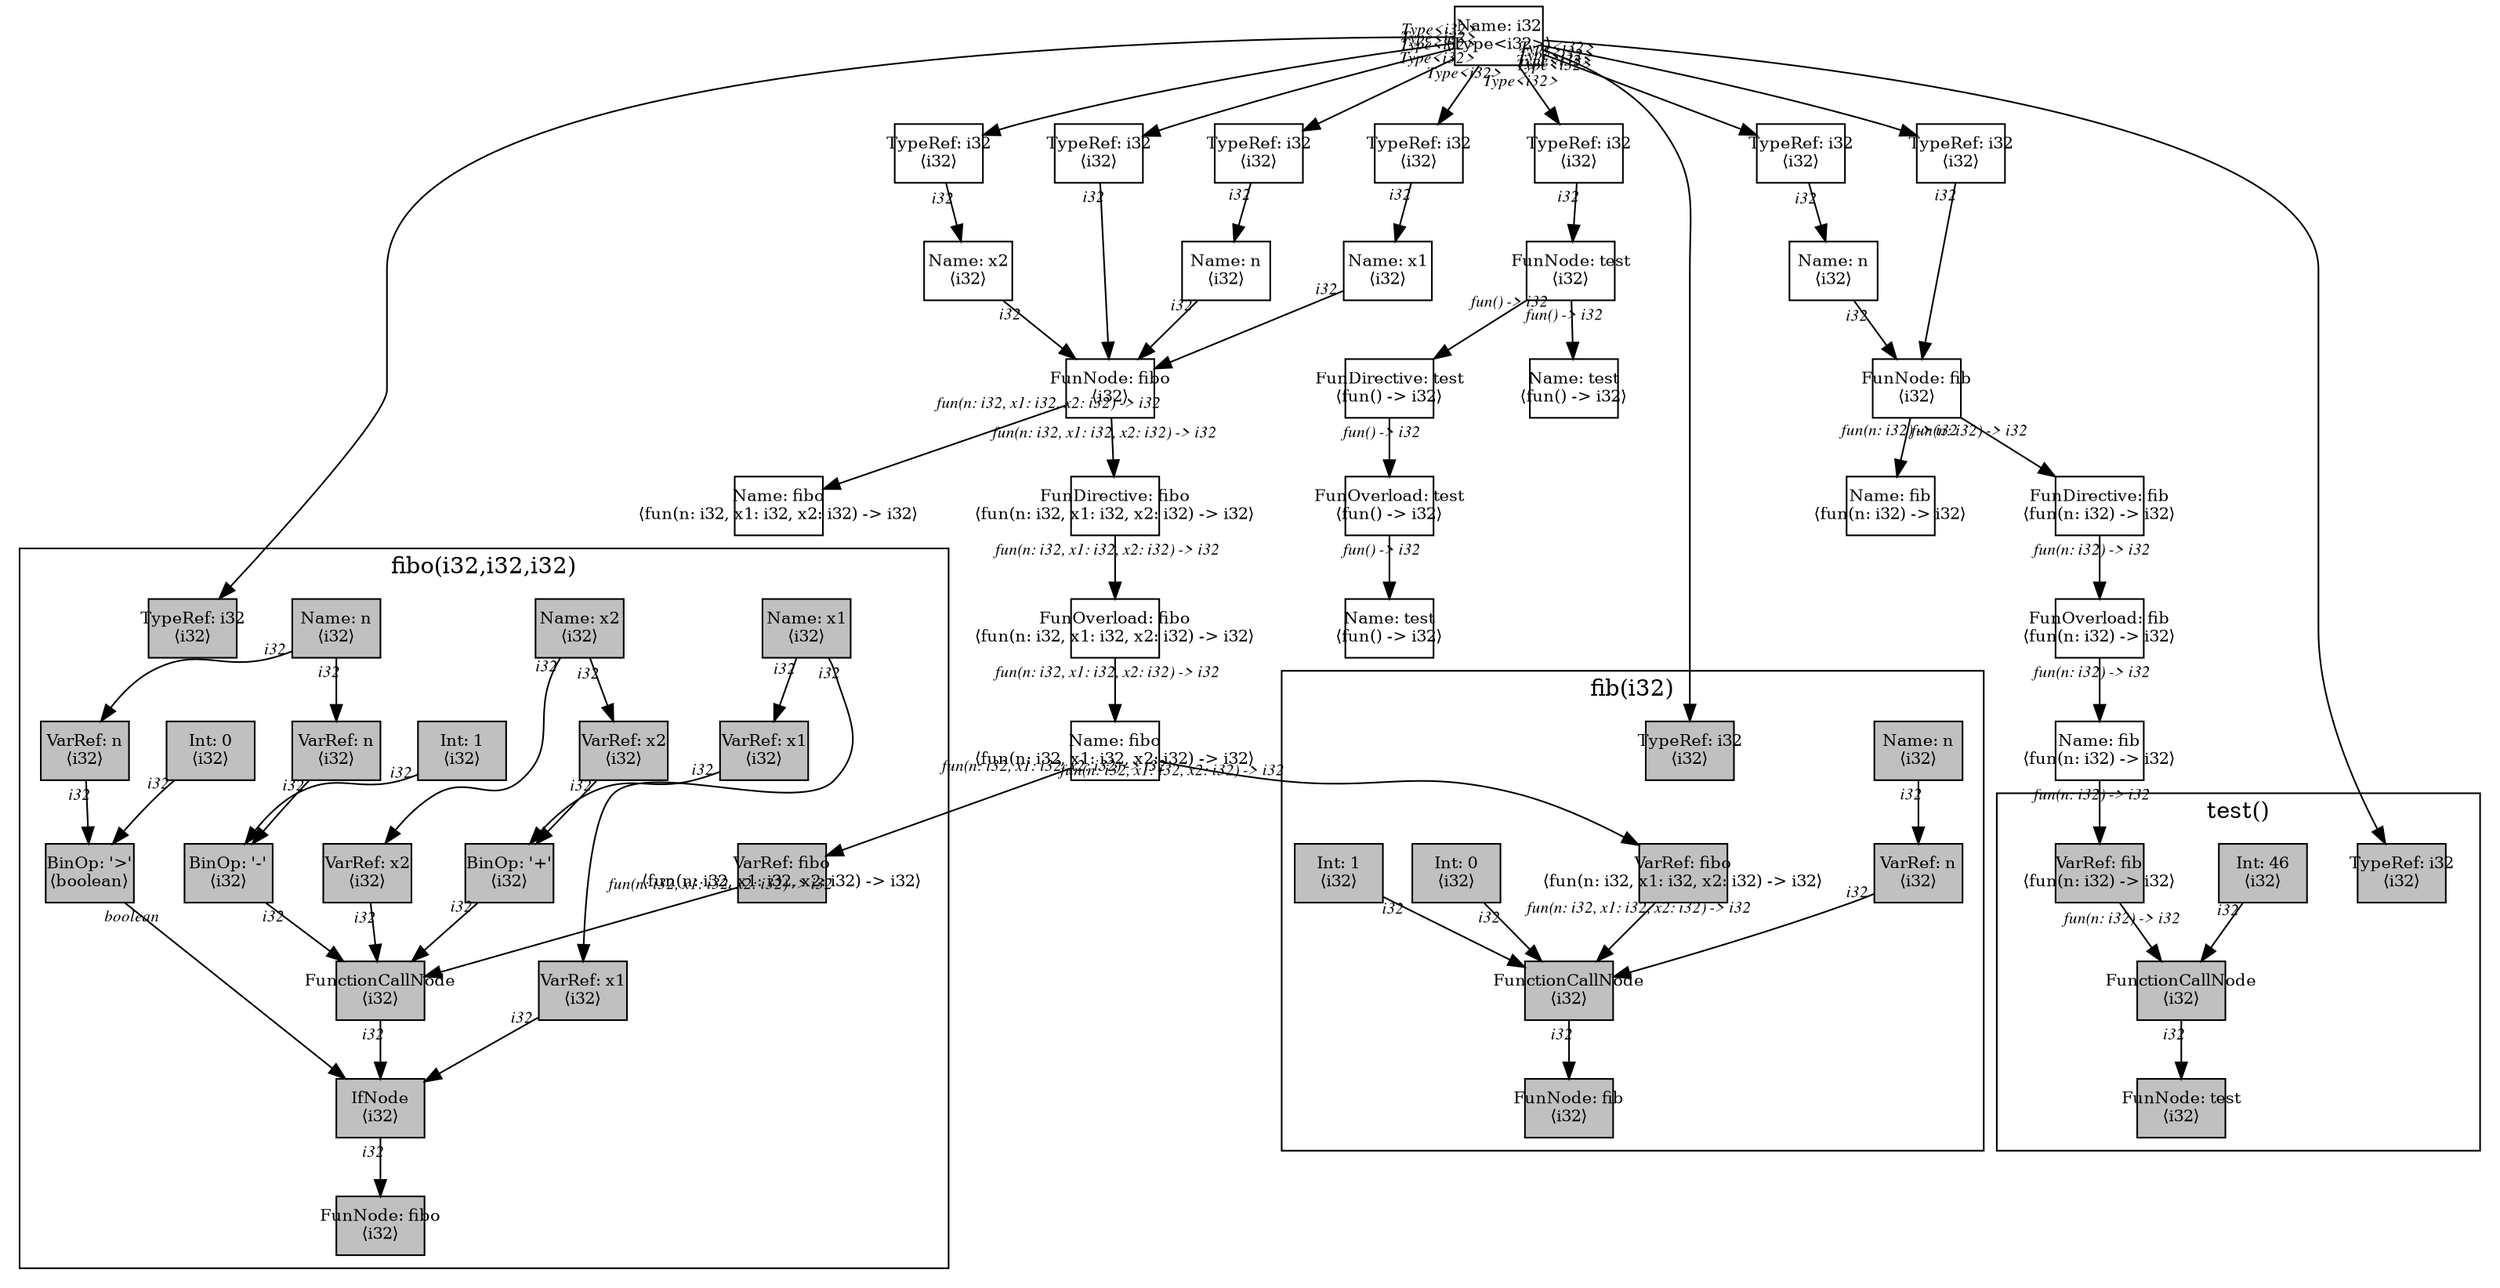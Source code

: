 digraph Document {
  node [shape=box,fixedsize=shape fontsize=10]
  1 [label="Name: i32\n⟨Type<i32>⟩", fillcolor=grey];
  2 [label="FunOverload: fibo\n⟨fun(n: i32, x1: i32, x2: i32) -> i32⟩", fillcolor=grey];
  3 [label="FunDirective: fibo\n⟨fun(n: i32, x1: i32, x2: i32) -> i32⟩", fillcolor=grey];
  4 [label="FunNode: fibo\n⟨i32⟩", fillcolor=grey];
  5 [label="TypeRef: i32\n⟨i32⟩", fillcolor=grey];
  6 [label="Name: n\n⟨i32⟩", fillcolor=grey];
  7 [label="TypeRef: i32\n⟨i32⟩", fillcolor=grey];
  8 [label="Name: x1\n⟨i32⟩", fillcolor=grey];
  9 [label="TypeRef: i32\n⟨i32⟩", fillcolor=grey];
  10 [label="Name: x2\n⟨i32⟩", fillcolor=grey];
  11 [label="TypeRef: i32\n⟨i32⟩", fillcolor=grey];
  12 [label="Name: fibo\n⟨fun(n: i32, x1: i32, x2: i32) -> i32⟩", fillcolor=grey];
  13 [label="Name: fibo\n⟨fun(n: i32, x1: i32, x2: i32) -> i32⟩", fillcolor=grey];
  14 [label="FunOverload: fib\n⟨fun(n: i32) -> i32⟩", fillcolor=grey];
  15 [label="FunDirective: fib\n⟨fun(n: i32) -> i32⟩", fillcolor=grey];
  16 [label="FunNode: fib\n⟨i32⟩", fillcolor=grey];
  17 [label="TypeRef: i32\n⟨i32⟩", fillcolor=grey];
  18 [label="Name: n\n⟨i32⟩", fillcolor=grey];
  19 [label="TypeRef: i32\n⟨i32⟩", fillcolor=grey];
  20 [label="Name: fib\n⟨fun(n: i32) -> i32⟩", fillcolor=grey];
  21 [label="Name: fib\n⟨fun(n: i32) -> i32⟩", fillcolor=grey];
  22 [label="FunOverload: test\n⟨fun() -> i32⟩", fillcolor=grey];
  23 [label="FunDirective: test\n⟨fun() -> i32⟩", fillcolor=grey];
  24 [label="FunNode: test\n⟨i32⟩", fillcolor=grey];
  25 [label="TypeRef: i32\n⟨i32⟩", fillcolor=grey];
  26 [label="Name: test\n⟨fun() -> i32⟩", fillcolor=grey];
  27 [label="Name: test\n⟨fun() -> i32⟩", fillcolor=grey];
  subgraph cluster0 {
    node [style=filled, fillcolor=grey];
    28 [label="Name: n\n⟨i32⟩", fillcolor=grey];
    29 [label="Name: x1\n⟨i32⟩", fillcolor=grey];
    30 [label="Name: x2\n⟨i32⟩", fillcolor=grey];
    31 [label="IfNode\n⟨i32⟩", fillcolor=grey];
    32 [label="FunctionCallNode\n⟨i32⟩", fillcolor=grey];
    33 [label="VarRef: fibo\n⟨fun(n: i32, x1: i32, x2: i32) -> i32⟩", fillcolor=grey];
    34 [label="BinOp: '-'\n⟨i32⟩", fillcolor=grey];
    35 [label="VarRef: n\n⟨i32⟩", fillcolor=grey];
    36 [label="Int: 1\n⟨i32⟩", fillcolor=grey];
    37 [label="VarRef: x2\n⟨i32⟩", fillcolor=grey];
    38 [label="BinOp: '+'\n⟨i32⟩", fillcolor=grey];
    39 [label="VarRef: x1\n⟨i32⟩", fillcolor=grey];
    40 [label="VarRef: x2\n⟨i32⟩", fillcolor=grey];
    41 [label="BinOp: '>'\n⟨boolean⟩", fillcolor=grey];
    42 [label="VarRef: n\n⟨i32⟩", fillcolor=grey];
    43 [label="Int: 0\n⟨i32⟩", fillcolor=grey];
    44 [label="VarRef: x1\n⟨i32⟩", fillcolor=grey];
    45 [label="FunNode: fibo\n⟨i32⟩", fillcolor=grey];
    46 [label="TypeRef: i32\n⟨i32⟩", fillcolor=grey];
    28 -> 35[taillabel="i32" labeldistance="1" fontname="times  italic" fontsize = 10 color="black" ];
    28 -> 42[taillabel="i32" labeldistance="1" fontname="times  italic" fontsize = 10 color="black" ];
    29 -> 39[taillabel="i32" labeldistance="1" fontname="times  italic" fontsize = 10 color="black" ];
    29 -> 44[taillabel="i32" labeldistance="1" fontname="times  italic" fontsize = 10 color="black" ];
    30 -> 37[taillabel="i32" labeldistance="1" fontname="times  italic" fontsize = 10 color="black" ];
    30 -> 40[taillabel="i32" labeldistance="1" fontname="times  italic" fontsize = 10 color="black" ];
    31 -> 45[taillabel="i32" labeldistance="1" fontname="times  italic" fontsize = 10 color="black" ];
    32 -> 31[taillabel="i32" labeldistance="1" fontname="times  italic" fontsize = 10 color="black" ];
    33 -> 32[taillabel="fun(n: i32, x1: i32, x2: i32) -> i32" labeldistance="1" fontname="times  italic" fontsize = 10 color="black" ];
    34 -> 32[taillabel="i32" labeldistance="1" fontname="times  italic" fontsize = 10 color="black" ];
    35 -> 34[taillabel="i32" labeldistance="1" fontname="times  italic" fontsize = 10 color="black" ];
    36 -> 34[taillabel="i32" labeldistance="1" fontname="times  italic" fontsize = 10 color="black" ];
    37 -> 32[taillabel="i32" labeldistance="1" fontname="times  italic" fontsize = 10 color="black" ];
    38 -> 32[taillabel="i32" labeldistance="1" fontname="times  italic" fontsize = 10 color="black" ];
    39 -> 38[taillabel="i32" labeldistance="1" fontname="times  italic" fontsize = 10 color="black" ];
    40 -> 38[taillabel="i32" labeldistance="1" fontname="times  italic" fontsize = 10 color="black" ];
    41 -> 31[taillabel="boolean" labeldistance="1" fontname="times  italic" fontsize = 10 color="black" ];
    42 -> 41[taillabel="i32" labeldistance="1" fontname="times  italic" fontsize = 10 color="black" ];
    43 -> 41[taillabel="i32" labeldistance="1" fontname="times  italic" fontsize = 10 color="black" ];
    44 -> 31[taillabel="i32" labeldistance="1" fontname="times  italic" fontsize = 10 color="black" ];
  label = "fibo(i32,i32,i32)";
}
  subgraph cluster1 {
    node [style=filled, fillcolor=grey];
    47 [label="Name: n\n⟨i32⟩", fillcolor=grey];
    48 [label="FunctionCallNode\n⟨i32⟩", fillcolor=grey];
    49 [label="VarRef: fibo\n⟨fun(n: i32, x1: i32, x2: i32) -> i32⟩", fillcolor=grey];
    50 [label="VarRef: n\n⟨i32⟩", fillcolor=grey];
    51 [label="Int: 0\n⟨i32⟩", fillcolor=grey];
    52 [label="Int: 1\n⟨i32⟩", fillcolor=grey];
    53 [label="FunNode: fib\n⟨i32⟩", fillcolor=grey];
    54 [label="TypeRef: i32\n⟨i32⟩", fillcolor=grey];
    47 -> 50[taillabel="i32" labeldistance="1" fontname="times  italic" fontsize = 10 color="black" ];
    48 -> 53[taillabel="i32" labeldistance="1" fontname="times  italic" fontsize = 10 color="black" ];
    49 -> 48[taillabel="fun(n: i32, x1: i32, x2: i32) -> i32" labeldistance="1" fontname="times  italic" fontsize = 10 color="black" ];
    50 -> 48[taillabel="i32" labeldistance="1" fontname="times  italic" fontsize = 10 color="black" ];
    51 -> 48[taillabel="i32" labeldistance="1" fontname="times  italic" fontsize = 10 color="black" ];
    52 -> 48[taillabel="i32" labeldistance="1" fontname="times  italic" fontsize = 10 color="black" ];
  label = "fib(i32)";
}
  subgraph cluster2 {
    node [style=filled, fillcolor=grey];
    55 [label="FunctionCallNode\n⟨i32⟩", fillcolor=grey];
    56 [label="VarRef: fib\n⟨fun(n: i32) -> i32⟩", fillcolor=grey];
    57 [label="Int: 46\n⟨i32⟩", fillcolor=grey];
    58 [label="FunNode: test\n⟨i32⟩", fillcolor=grey];
    59 [label="TypeRef: i32\n⟨i32⟩", fillcolor=grey];
    55 -> 58[taillabel="i32" labeldistance="1" fontname="times  italic" fontsize = 10 color="black" ];
    56 -> 55[taillabel="fun(n: i32) -> i32" labeldistance="1" fontname="times  italic" fontsize = 10 color="black" ];
    57 -> 55[taillabel="i32" labeldistance="1" fontname="times  italic" fontsize = 10 color="black" ];
  label = "test()";
}
  1 -> 5[taillabel="Type<i32>" labeldistance="1" fontname="times  italic" fontsize = 10 color="black" ];
  1 -> 7[taillabel="Type<i32>" labeldistance="1" fontname="times  italic" fontsize = 10 color="black" ];
  1 -> 9[taillabel="Type<i32>" labeldistance="1" fontname="times  italic" fontsize = 10 color="black" ];
  1 -> 11[taillabel="Type<i32>" labeldistance="1" fontname="times  italic" fontsize = 10 color="black" ];
  1 -> 17[taillabel="Type<i32>" labeldistance="1" fontname="times  italic" fontsize = 10 color="black" ];
  1 -> 19[taillabel="Type<i32>" labeldistance="1" fontname="times  italic" fontsize = 10 color="black" ];
  1 -> 25[taillabel="Type<i32>" labeldistance="1" fontname="times  italic" fontsize = 10 color="black" ];
  1 -> 46[taillabel="Type<i32>" labeldistance="1" fontname="times  italic" fontsize = 10 color="black" ];
  1 -> 54[taillabel="Type<i32>" labeldistance="1" fontname="times  italic" fontsize = 10 color="black" ];
  1 -> 59[taillabel="Type<i32>" labeldistance="1" fontname="times  italic" fontsize = 10 color="black" ];
  2 -> 13[taillabel="fun(n: i32, x1: i32, x2: i32) -> i32" labeldistance="1" fontname="times  italic" fontsize = 10 color="black" ];
  3 -> 2[taillabel="fun(n: i32, x1: i32, x2: i32) -> i32" labeldistance="1" fontname="times  italic" fontsize = 10 color="black" ];
  4 -> 12[taillabel="fun(n: i32, x1: i32, x2: i32) -> i32" labeldistance="1" fontname="times  italic" fontsize = 10 color="black" ];
  4 -> 3[taillabel="fun(n: i32, x1: i32, x2: i32) -> i32" labeldistance="1" fontname="times  italic" fontsize = 10 color="black" ];
  5 -> 6[taillabel="i32" labeldistance="1" fontname="times  italic" fontsize = 10 color="black" ];
  6 -> 4[taillabel="i32" labeldistance="1" fontname="times  italic" fontsize = 10 color="black" ];
  7 -> 8[taillabel="i32" labeldistance="1" fontname="times  italic" fontsize = 10 color="black" ];
  8 -> 4[taillabel="i32" labeldistance="1" fontname="times  italic" fontsize = 10 color="black" ];
  9 -> 10[taillabel="i32" labeldistance="1" fontname="times  italic" fontsize = 10 color="black" ];
  10 -> 4[taillabel="i32" labeldistance="1" fontname="times  italic" fontsize = 10 color="black" ];
  11 -> 4[taillabel="i32" labeldistance="1" fontname="times  italic" fontsize = 10 color="black" ];
  13 -> 33[taillabel="fun(n: i32, x1: i32, x2: i32) -> i32" labeldistance="1" fontname="times  italic" fontsize = 10 color="black" ];
  13 -> 49[taillabel="fun(n: i32, x1: i32, x2: i32) -> i32" labeldistance="1" fontname="times  italic" fontsize = 10 color="black" ];
  14 -> 21[taillabel="fun(n: i32) -> i32" labeldistance="1" fontname="times  italic" fontsize = 10 color="black" ];
  15 -> 14[taillabel="fun(n: i32) -> i32" labeldistance="1" fontname="times  italic" fontsize = 10 color="black" ];
  16 -> 20[taillabel="fun(n: i32) -> i32" labeldistance="1" fontname="times  italic" fontsize = 10 color="black" ];
  16 -> 15[taillabel="fun(n: i32) -> i32" labeldistance="1" fontname="times  italic" fontsize = 10 color="black" ];
  17 -> 18[taillabel="i32" labeldistance="1" fontname="times  italic" fontsize = 10 color="black" ];
  18 -> 16[taillabel="i32" labeldistance="1" fontname="times  italic" fontsize = 10 color="black" ];
  19 -> 16[taillabel="i32" labeldistance="1" fontname="times  italic" fontsize = 10 color="black" ];
  21 -> 56[taillabel="fun(n: i32) -> i32" labeldistance="1" fontname="times  italic" fontsize = 10 color="black" ];
  22 -> 27[taillabel="fun() -> i32" labeldistance="1" fontname="times  italic" fontsize = 10 color="black" ];
  23 -> 22[taillabel="fun() -> i32" labeldistance="1" fontname="times  italic" fontsize = 10 color="black" ];
  24 -> 26[taillabel="fun() -> i32" labeldistance="1" fontname="times  italic" fontsize = 10 color="black" ];
  24 -> 23[taillabel="fun() -> i32" labeldistance="1" fontname="times  italic" fontsize = 10 color="black" ];
  25 -> 24[taillabel="i32" labeldistance="1" fontname="times  italic" fontsize = 10 color="black" ];
  label="";
}
